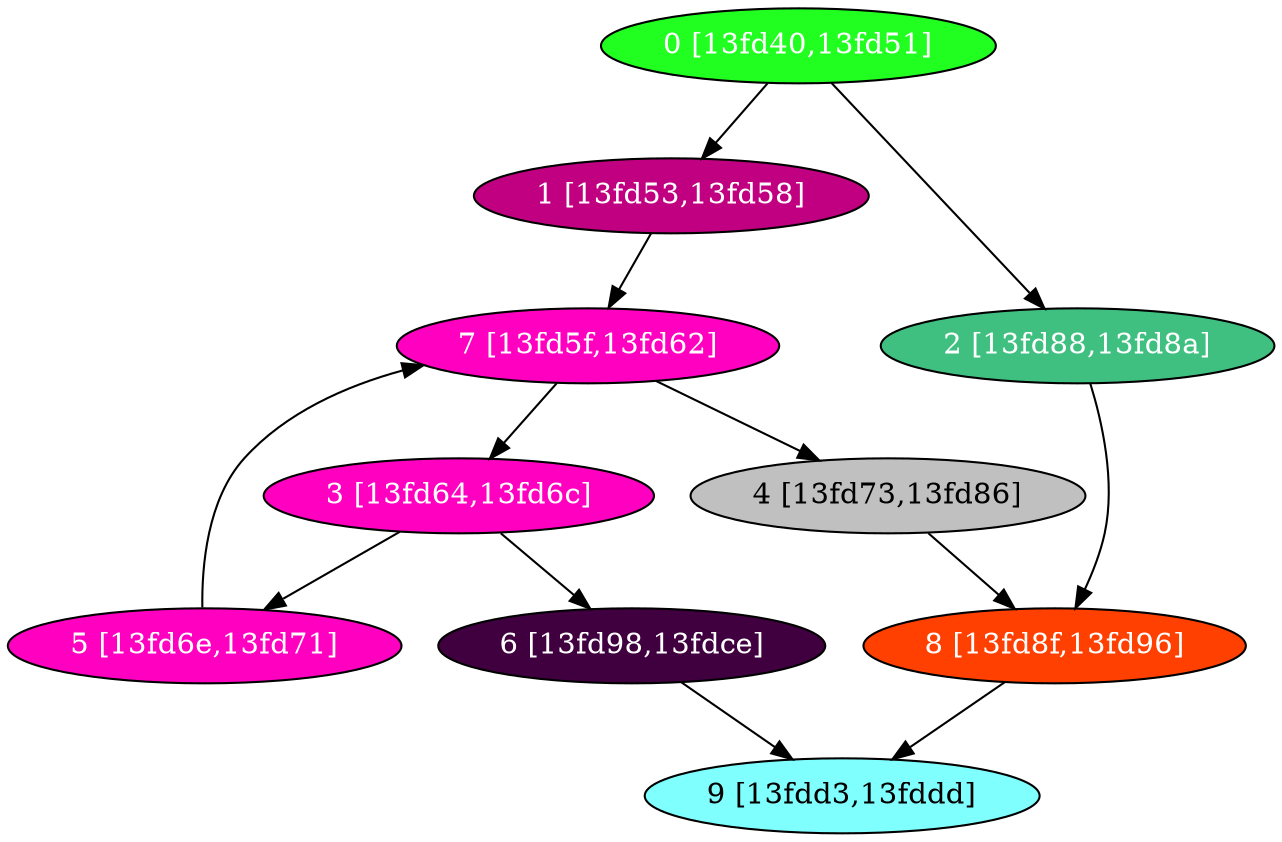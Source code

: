 diGraph libnss3{
	libnss3_0  [style=filled fillcolor="#20FF20" fontcolor="#ffffff" shape=oval label="0 [13fd40,13fd51]"]
	libnss3_1  [style=filled fillcolor="#C00080" fontcolor="#ffffff" shape=oval label="1 [13fd53,13fd58]"]
	libnss3_2  [style=filled fillcolor="#40C080" fontcolor="#ffffff" shape=oval label="2 [13fd88,13fd8a]"]
	libnss3_3  [style=filled fillcolor="#FF00C0" fontcolor="#ffffff" shape=oval label="3 [13fd64,13fd6c]"]
	libnss3_4  [style=filled fillcolor="#C0C0C0" fontcolor="#000000" shape=oval label="4 [13fd73,13fd86]"]
	libnss3_5  [style=filled fillcolor="#FF00C0" fontcolor="#ffffff" shape=oval label="5 [13fd6e,13fd71]"]
	libnss3_6  [style=filled fillcolor="#400040" fontcolor="#ffffff" shape=oval label="6 [13fd98,13fdce]"]
	libnss3_7  [style=filled fillcolor="#FF00C0" fontcolor="#ffffff" shape=oval label="7 [13fd5f,13fd62]"]
	libnss3_8  [style=filled fillcolor="#FF4000" fontcolor="#ffffff" shape=oval label="8 [13fd8f,13fd96]"]
	libnss3_9  [style=filled fillcolor="#80FFFF" fontcolor="#000000" shape=oval label="9 [13fdd3,13fddd]"]

	libnss3_0 -> libnss3_1
	libnss3_0 -> libnss3_2
	libnss3_1 -> libnss3_7
	libnss3_2 -> libnss3_8
	libnss3_3 -> libnss3_5
	libnss3_3 -> libnss3_6
	libnss3_4 -> libnss3_8
	libnss3_5 -> libnss3_7
	libnss3_6 -> libnss3_9
	libnss3_7 -> libnss3_3
	libnss3_7 -> libnss3_4
	libnss3_8 -> libnss3_9
}